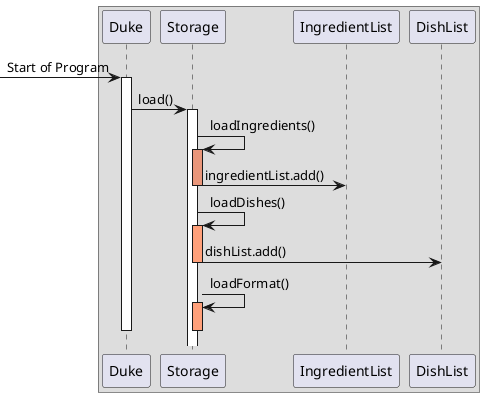 @startuml
'https://plantuml.com/sequence-diagram

Box
-> Duke: Start of Program
activate Duke
Duke -> Storage: load()
activate Storage
Storage -> Storage : loadIngredients()
activate Storage#DarkSalmon
Storage -> IngredientList : ingredientList.add()
deactivate Storage#DarkSalmon
Storage -> Storage : loadDishes()
activate Storage#LightSalmon
Storage -> DishList : dishList.add()
deactivate Storage#LightSalmon
Storage -> Storage : loadFormat()
activate Storage#LightSalmon
deactivate Storage#LightSalmon
deactivate Duke

@enduml
